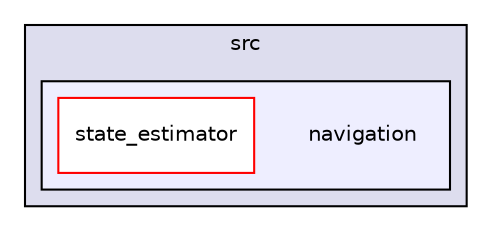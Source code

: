 digraph "catkin_ws/src/navigation" {
  compound=true
  node [ fontsize="10", fontname="Helvetica"];
  edge [ labelfontsize="10", labelfontname="Helvetica"];
  subgraph clusterdir_7c859f3878cb32062c29919224ce2290 {
    graph [ bgcolor="#ddddee", pencolor="black", label="src" fontname="Helvetica", fontsize="10", URL="dir_7c859f3878cb32062c29919224ce2290.html"]
  subgraph clusterdir_7ed07039fcf9567701d605b476ec154e {
    graph [ bgcolor="#eeeeff", pencolor="black", label="" URL="dir_7ed07039fcf9567701d605b476ec154e.html"];
    dir_7ed07039fcf9567701d605b476ec154e [shape=plaintext label="navigation"];
  dir_76d95d0af9c627b601f94888e8239a35 [shape=box label="state_estimator" fillcolor="white" style="filled" color="red" URL="dir_76d95d0af9c627b601f94888e8239a35.html"];
  }
  }
}
